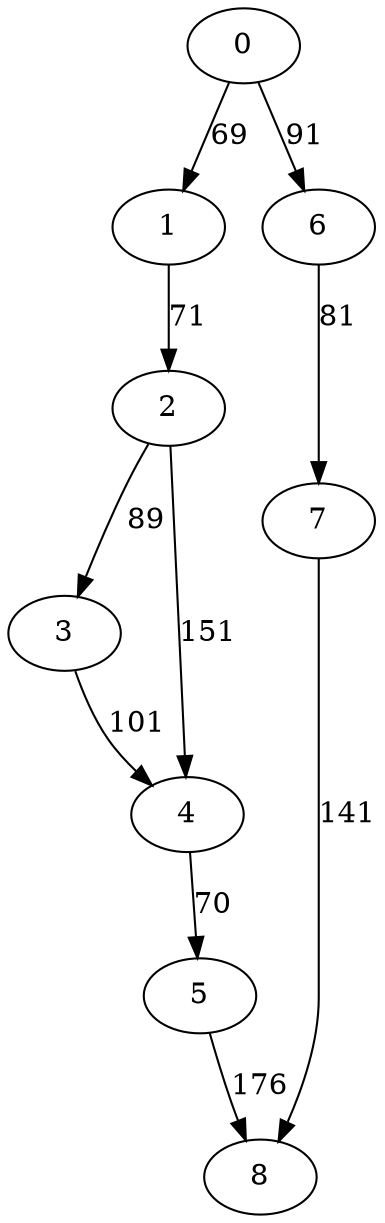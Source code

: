 digraph t10p2r5_14 {
0 -> 1 [ label = 69 ];
0 -> 6 [ label = 91 ];
1 -> 2 [ label = 71 ];
2 -> 3 [ label = 89 ];
2 -> 4 [ label = 151 ];
3 -> 4 [ label = 101 ];
4 -> 5 [ label = 70 ];
5 -> 8 [ label = 176 ];
6 -> 7 [ label = 81 ];
7 -> 8 [ label = 141 ];
 }

